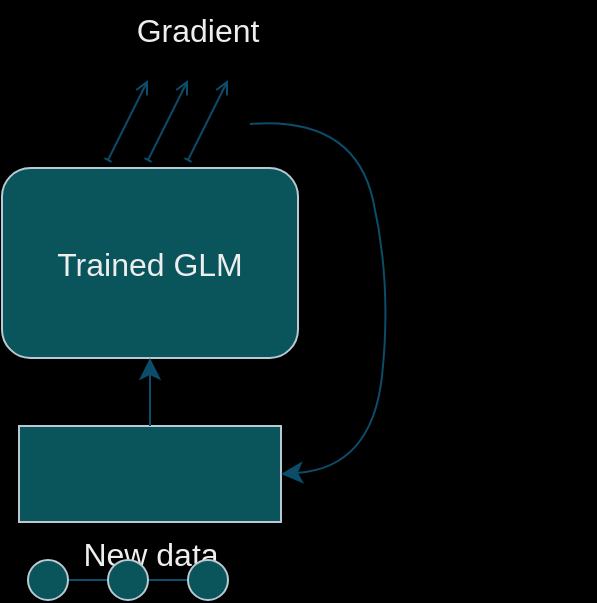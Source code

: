 <mxfile version="21.7.5" type="github">
  <diagram name="Page-1" id="j71qi2FlLYeepC6pEye_">
    <mxGraphModel dx="337" dy="688" grid="1" gridSize="10" guides="1" tooltips="1" connect="1" arrows="1" fold="1" page="0" pageScale="1" pageWidth="850" pageHeight="1100" background="#000000" math="0" shadow="0">
      <root>
        <mxCell id="0" />
        <mxCell id="1" parent="0" />
        <mxCell id="VduUfzYFmFQhs_q6ywTN-1" value="Trained GLM" style="rounded=1;whiteSpace=wrap;html=1;fontSize=16;labelBackgroundColor=none;fillColor=#09555B;strokeColor=#BAC8D3;fontColor=#EEEEEE;" vertex="1" parent="1">
          <mxGeometry x="307" y="-156" width="148" height="95" as="geometry" />
        </mxCell>
        <mxCell id="VduUfzYFmFQhs_q6ywTN-3" value="New data" style="rounded=0;whiteSpace=wrap;html=1;fontSize=16;labelPosition=center;verticalLabelPosition=bottom;align=center;verticalAlign=top;labelBackgroundColor=none;fillColor=#09555B;strokeColor=#BAC8D3;fontColor=#EEEEEE;" vertex="1" parent="1">
          <mxGeometry x="315.5" y="-27" width="131" height="48" as="geometry" />
        </mxCell>
        <mxCell id="VduUfzYFmFQhs_q6ywTN-7" value="" style="endArrow=classic;html=1;rounded=0;fontSize=12;startSize=8;endSize=8;curved=1;exitX=0.5;exitY=0;exitDx=0;exitDy=0;entryX=0.5;entryY=1;entryDx=0;entryDy=0;labelBackgroundColor=none;fontColor=default;strokeColor=#0B4D6A;" edge="1" parent="1" source="VduUfzYFmFQhs_q6ywTN-3" target="VduUfzYFmFQhs_q6ywTN-1">
          <mxGeometry width="50" height="50" relative="1" as="geometry">
            <mxPoint x="377" y="-36" as="sourcePoint" />
            <mxPoint x="373" y="-52" as="targetPoint" />
            <Array as="points">
              <mxPoint x="381" y="-47" />
            </Array>
          </mxGeometry>
        </mxCell>
        <mxCell id="VduUfzYFmFQhs_q6ywTN-9" value="Backpropagate" style="curved=1;endArrow=classic;html=1;rounded=0;fontSize=12;startSize=9;endSize=8;entryX=1;entryY=0.5;entryDx=0;entryDy=0;startArrow=none;startFill=0;labelPosition=right;verticalLabelPosition=middle;align=left;verticalAlign=middle;labelBackgroundColor=none;fontColor=default;strokeColor=#0B4D6A;" edge="1" parent="1" target="VduUfzYFmFQhs_q6ywTN-3">
          <mxGeometry x="0.044" y="19" width="50" height="50" relative="1" as="geometry">
            <mxPoint x="431" y="-178" as="sourcePoint" />
            <mxPoint x="450" y="-80" as="targetPoint" />
            <Array as="points">
              <mxPoint x="483" y="-182" />
              <mxPoint x="502" y="-98" />
              <mxPoint x="492" y="-6" />
            </Array>
            <mxPoint as="offset" />
          </mxGeometry>
        </mxCell>
        <mxCell id="VduUfzYFmFQhs_q6ywTN-17" value="" style="endArrow=open;html=1;rounded=0;fontSize=12;startSize=2;endSize=5;curved=1;endFill=0;startArrow=baseDash;startFill=0;movable=0;resizable=0;rotatable=0;deletable=0;editable=0;locked=1;connectable=0;labelBackgroundColor=none;fontColor=default;strokeColor=#0B4D6A;" edge="1" parent="1">
          <mxGeometry width="50" height="50" relative="1" as="geometry">
            <mxPoint x="380" y="-160" as="sourcePoint" />
            <mxPoint x="400" y="-200" as="targetPoint" />
          </mxGeometry>
        </mxCell>
        <mxCell id="VduUfzYFmFQhs_q6ywTN-19" value="" style="endArrow=open;html=1;rounded=0;fontSize=12;startSize=2;endSize=5;curved=1;endFill=0;startArrow=baseDash;startFill=0;movable=0;resizable=0;rotatable=0;deletable=0;editable=0;locked=1;connectable=0;labelBackgroundColor=none;fontColor=default;strokeColor=#0B4D6A;" edge="1" parent="1">
          <mxGeometry width="50" height="50" relative="1" as="geometry">
            <mxPoint x="400" y="-160" as="sourcePoint" />
            <mxPoint x="420" y="-200" as="targetPoint" />
          </mxGeometry>
        </mxCell>
        <mxCell id="VduUfzYFmFQhs_q6ywTN-20" value="" style="endArrow=open;html=1;rounded=0;fontSize=12;startSize=2;endSize=5;curved=1;endFill=0;startArrow=baseDash;startFill=0;movable=0;resizable=0;rotatable=0;deletable=0;editable=0;locked=1;connectable=0;labelBackgroundColor=none;fontColor=default;strokeColor=#0B4D6A;" edge="1" parent="1">
          <mxGeometry width="50" height="50" relative="1" as="geometry">
            <mxPoint x="360" y="-160" as="sourcePoint" />
            <mxPoint x="380" y="-200" as="targetPoint" />
          </mxGeometry>
        </mxCell>
        <mxCell id="VduUfzYFmFQhs_q6ywTN-22" value="Gradient" style="text;strokeColor=none;fillColor=none;html=1;align=center;verticalAlign=middle;whiteSpace=wrap;rounded=0;fontSize=16;labelBackgroundColor=none;fontColor=#EEEEEE;" vertex="1" parent="1">
          <mxGeometry x="370" y="-240" width="70" height="30" as="geometry" />
        </mxCell>
        <mxCell id="VduUfzYFmFQhs_q6ywTN-27" style="edgeStyle=none;curved=1;rounded=0;orthogonalLoop=1;jettySize=auto;html=1;exitX=1;exitY=0.5;exitDx=0;exitDy=0;entryX=0;entryY=0.5;entryDx=0;entryDy=0;fontSize=12;startSize=8;endSize=8;endArrow=none;endFill=0;labelBackgroundColor=none;fontColor=default;strokeColor=#0B4D6A;" edge="1" parent="1" source="VduUfzYFmFQhs_q6ywTN-23" target="VduUfzYFmFQhs_q6ywTN-24">
          <mxGeometry relative="1" as="geometry" />
        </mxCell>
        <mxCell id="VduUfzYFmFQhs_q6ywTN-23" value="" style="ellipse;whiteSpace=wrap;html=1;aspect=fixed;fontSize=16;labelBackgroundColor=none;fillColor=#09555B;strokeColor=#BAC8D3;fontColor=#EEEEEE;" vertex="1" parent="1">
          <mxGeometry x="320" y="40" width="20" height="20" as="geometry" />
        </mxCell>
        <mxCell id="VduUfzYFmFQhs_q6ywTN-28" style="edgeStyle=none;curved=1;rounded=0;orthogonalLoop=1;jettySize=auto;html=1;exitX=1;exitY=0.5;exitDx=0;exitDy=0;entryX=0;entryY=0.5;entryDx=0;entryDy=0;fontSize=12;startSize=8;endSize=8;endArrow=none;endFill=0;labelBackgroundColor=none;fontColor=default;strokeColor=#0B4D6A;" edge="1" parent="1" source="VduUfzYFmFQhs_q6ywTN-24" target="VduUfzYFmFQhs_q6ywTN-25">
          <mxGeometry relative="1" as="geometry" />
        </mxCell>
        <mxCell id="VduUfzYFmFQhs_q6ywTN-24" value="" style="ellipse;whiteSpace=wrap;html=1;aspect=fixed;fontSize=16;labelBackgroundColor=none;fillColor=#09555B;strokeColor=#BAC8D3;fontColor=#EEEEEE;" vertex="1" parent="1">
          <mxGeometry x="360" y="40" width="20" height="20" as="geometry" />
        </mxCell>
        <mxCell id="VduUfzYFmFQhs_q6ywTN-25" value="" style="ellipse;whiteSpace=wrap;html=1;aspect=fixed;fontSize=16;labelBackgroundColor=none;fillColor=#09555B;strokeColor=#BAC8D3;fontColor=#EEEEEE;" vertex="1" parent="1">
          <mxGeometry x="400" y="40" width="20" height="20" as="geometry" />
        </mxCell>
      </root>
    </mxGraphModel>
  </diagram>
</mxfile>
